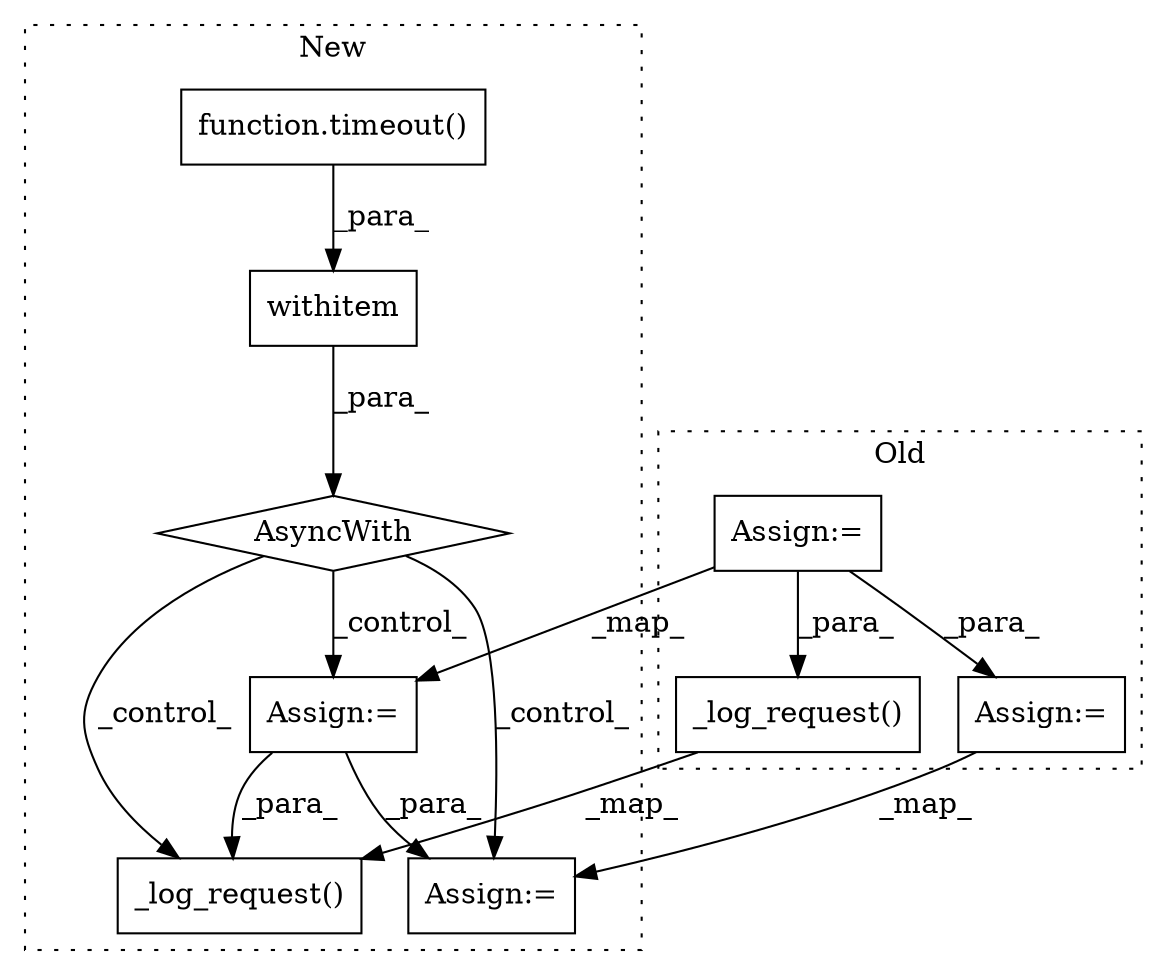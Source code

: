 digraph G {
subgraph cluster0 {
1 [label="_log_request()" a="75" s="9925,9988" l="18,1" shape="box"];
7 [label="Assign:=" a="68" s="9888" l="3" shape="box"];
9 [label="Assign:=" a="68" s="10017" l="3" shape="box"];
label = "Old";
style="dotted";
}
subgraph cluster1 {
2 [label="_log_request()" a="75" s="10989,11052" l="18,1" shape="box"];
3 [label="withitem" a="49" s="10751" l="7" shape="box"];
4 [label="function.timeout()" a="75" s="10751,10779" l="8,1" shape="box"];
5 [label="AsyncWith" a="92" s="10740,10758" l="11,86" shape="diamond"];
6 [label="Assign:=" a="68" s="10948" l="3" shape="box"];
8 [label="Assign:=" a="68" s="11085" l="3" shape="box"];
label = "New";
style="dotted";
}
1 -> 2 [label="_map_"];
3 -> 5 [label="_para_"];
4 -> 3 [label="_para_"];
5 -> 8 [label="_control_"];
5 -> 2 [label="_control_"];
5 -> 6 [label="_control_"];
6 -> 2 [label="_para_"];
6 -> 8 [label="_para_"];
7 -> 9 [label="_para_"];
7 -> 6 [label="_map_"];
7 -> 1 [label="_para_"];
9 -> 8 [label="_map_"];
}